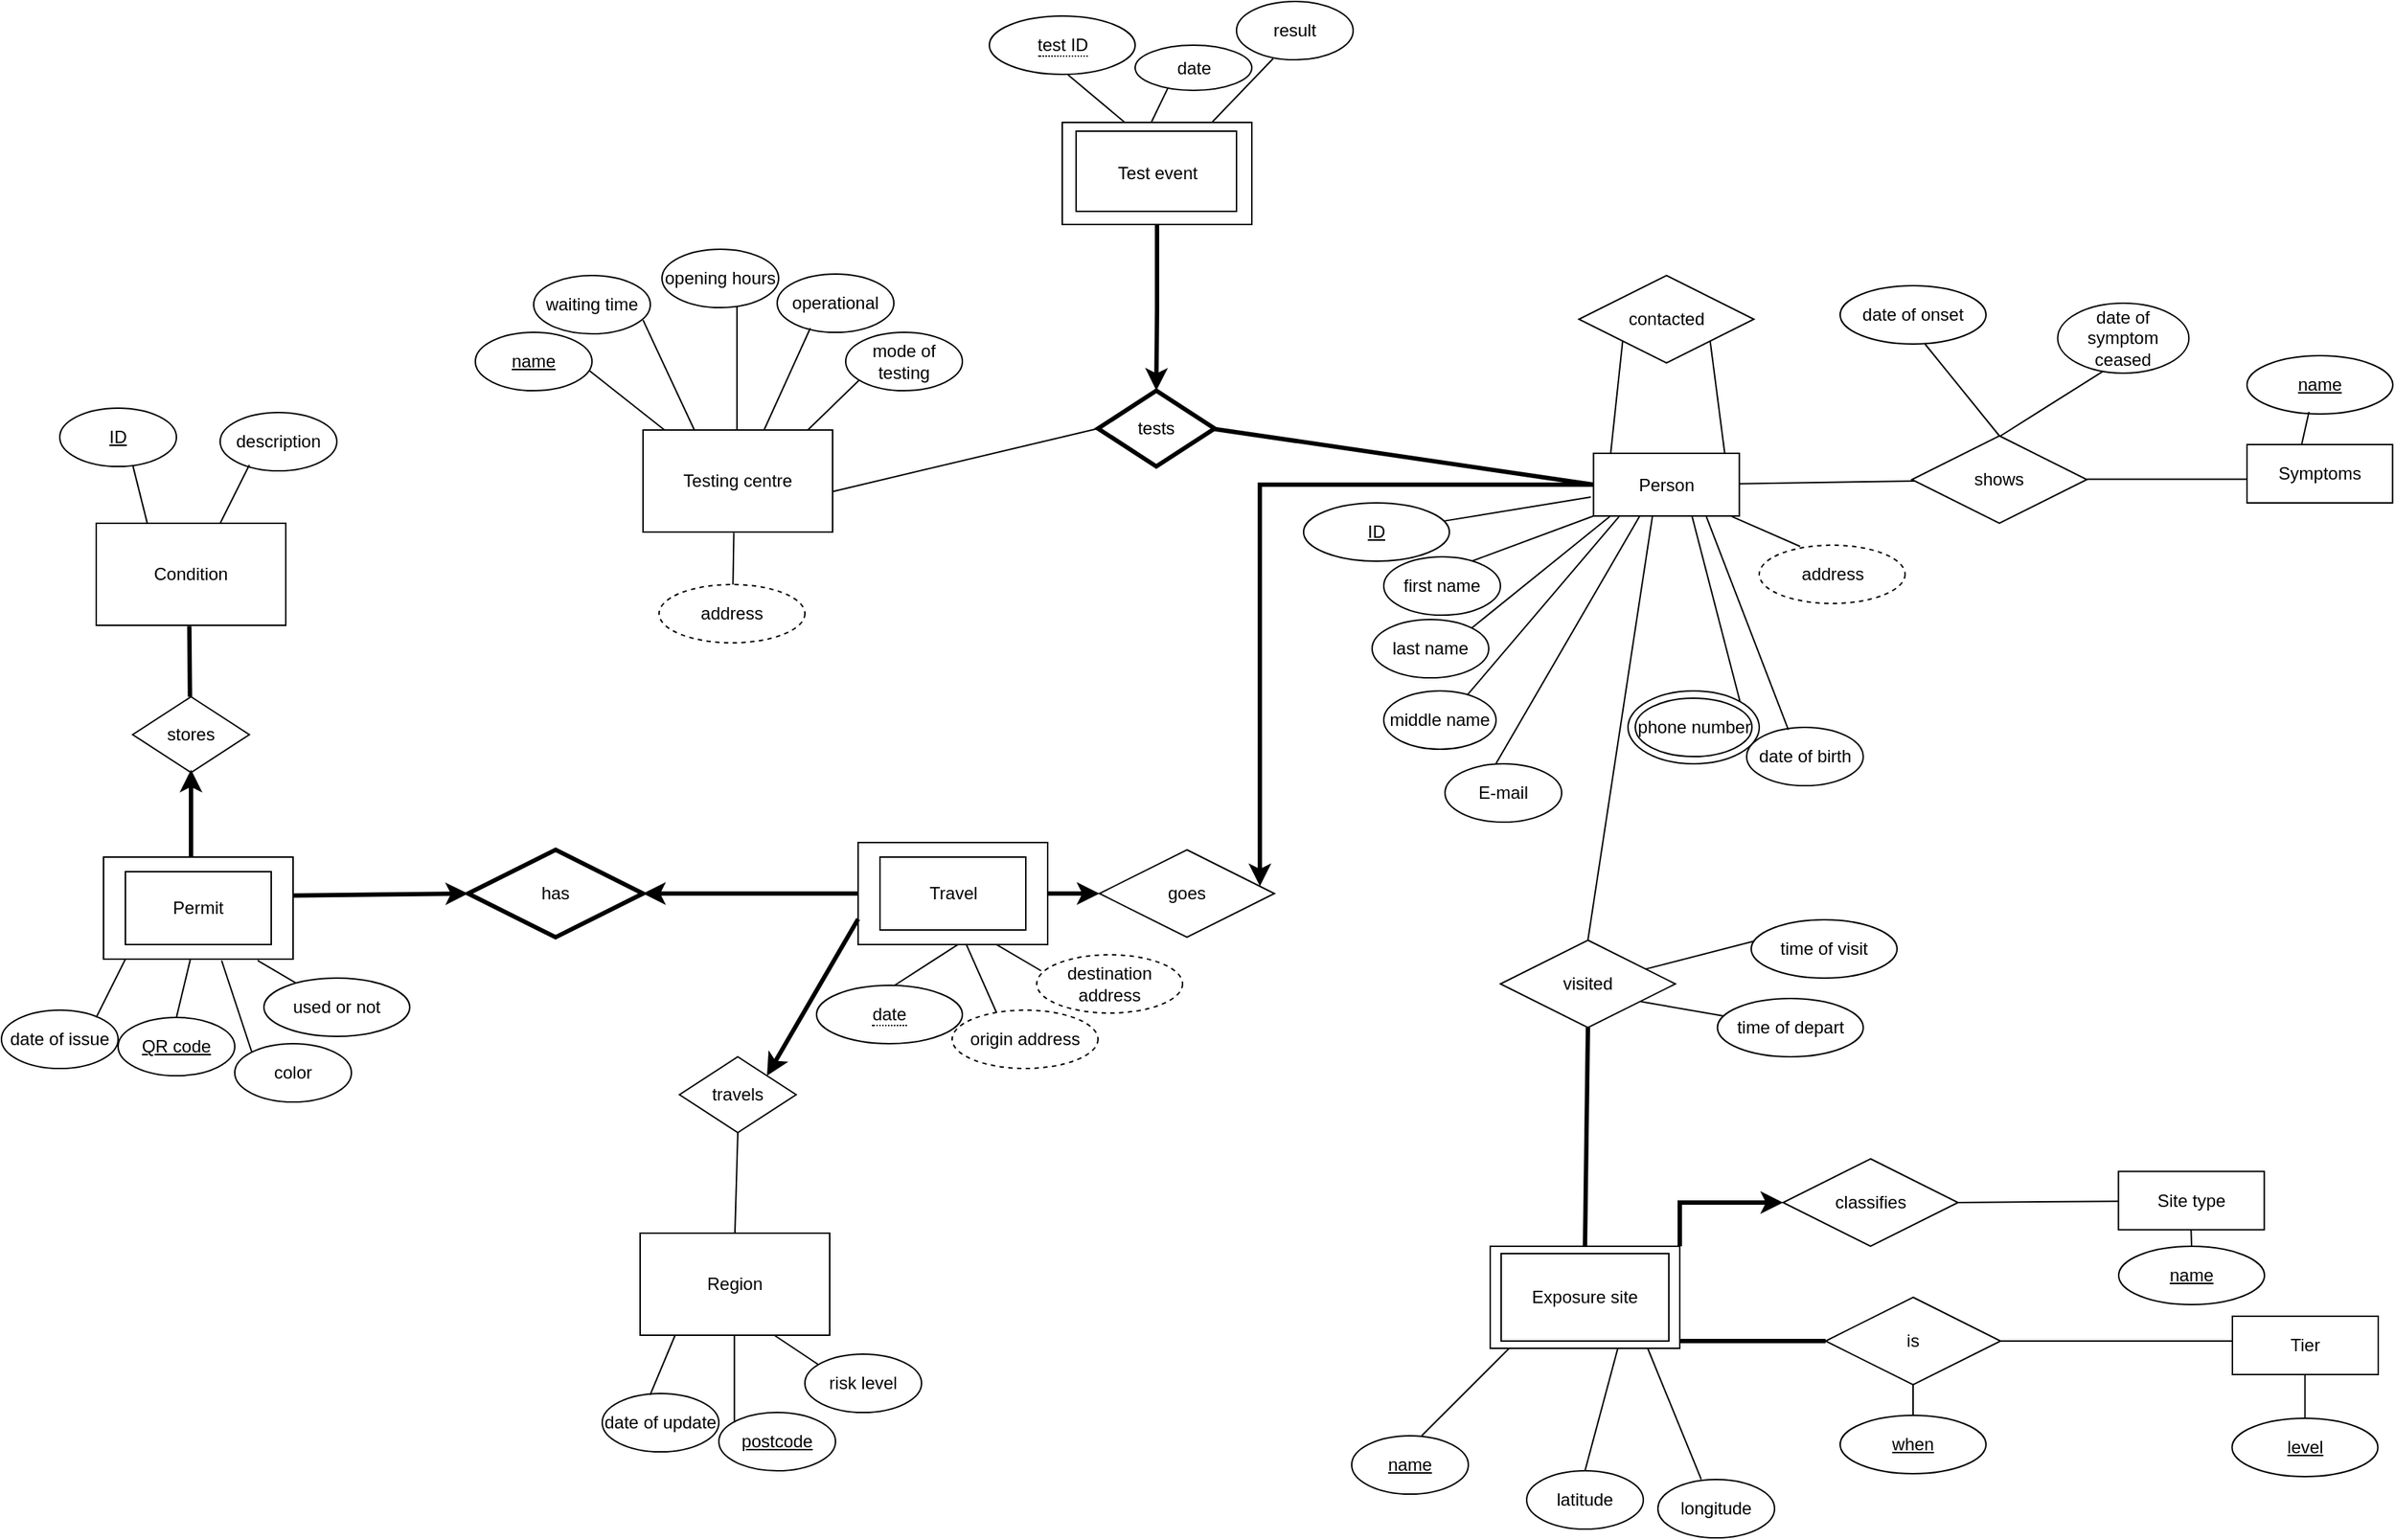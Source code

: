 <mxfile version="14.9.9" type="github">
  <diagram id="R2lEEEUBdFMjLlhIrx00" name="Page-1">
    <mxGraphModel dx="2140" dy="1512" grid="1" gridSize="10" guides="1" tooltips="1" connect="1" arrows="1" fold="1" page="1" pageScale="1" pageWidth="1100" pageHeight="850" math="0" shadow="0" extFonts="Permanent Marker^https://fonts.googleapis.com/css?family=Permanent+Marker">
      <root>
        <mxCell id="0" />
        <mxCell id="1" parent="0" />
        <mxCell id="cCSkUBELmc3sfJRsUj0J-64" style="edgeStyle=orthogonalEdgeStyle;rounded=0;orthogonalLoop=1;jettySize=auto;html=1;strokeWidth=3;exitX=1;exitY=0;exitDx=0;exitDy=0;" parent="1" source="YlgnMmfE0ZR5ilOv5xmK-91" target="cCSkUBELmc3sfJRsUj0J-65" edge="1">
          <mxGeometry relative="1" as="geometry">
            <mxPoint x="350" y="319" as="targetPoint" />
          </mxGeometry>
        </mxCell>
        <mxCell id="YlgnMmfE0ZR5ilOv5xmK-91" value="Exposure site" style="rounded=0;whiteSpace=wrap;html=1;fillColor=none;" parent="1" vertex="1">
          <mxGeometry x="131" y="284" width="130" height="70" as="geometry" />
        </mxCell>
        <mxCell id="YlgnMmfE0ZR5ilOv5xmK-94" value="" style="rounded=0;whiteSpace=wrap;html=1;fillColor=none;" parent="1" vertex="1">
          <mxGeometry x="138.5" y="289" width="115" height="60" as="geometry" />
        </mxCell>
        <mxCell id="YlgnMmfE0ZR5ilOv5xmK-95" value="" style="endArrow=none;html=1;" parent="1" edge="1">
          <mxGeometry width="50" height="50" relative="1" as="geometry">
            <mxPoint x="84" y="414" as="sourcePoint" />
            <mxPoint x="144" y="354" as="targetPoint" />
          </mxGeometry>
        </mxCell>
        <mxCell id="YlgnMmfE0ZR5ilOv5xmK-99" value="&lt;u&gt;name&lt;/u&gt;" style="ellipse;whiteSpace=wrap;html=1;fillColor=none;gradientColor=none;" parent="1" vertex="1">
          <mxGeometry x="36" y="414" width="80" height="40" as="geometry" />
        </mxCell>
        <mxCell id="YlgnMmfE0ZR5ilOv5xmK-104" value="" style="endArrow=none;html=1;exitX=0.371;exitY=-0.004;exitDx=0;exitDy=0;exitPerimeter=0;" parent="1" source="YlgnMmfE0ZR5ilOv5xmK-107" edge="1">
          <mxGeometry width="50" height="50" relative="1" as="geometry">
            <mxPoint x="261" y="404" as="sourcePoint" />
            <mxPoint x="239.0" y="354" as="targetPoint" />
          </mxGeometry>
        </mxCell>
        <mxCell id="YlgnMmfE0ZR5ilOv5xmK-105" value="" style="endArrow=none;html=1;startArrow=none;exitX=0.5;exitY=0;exitDx=0;exitDy=0;" parent="1" source="YlgnMmfE0ZR5ilOv5xmK-106" edge="1">
          <mxGeometry width="50" height="50" relative="1" as="geometry">
            <mxPoint x="214.5" y="387.41" as="sourcePoint" />
            <mxPoint x="218.5" y="354" as="targetPoint" />
          </mxGeometry>
        </mxCell>
        <mxCell id="YlgnMmfE0ZR5ilOv5xmK-106" value="latitude" style="ellipse;whiteSpace=wrap;html=1;fillColor=none;gradientColor=none;" parent="1" vertex="1">
          <mxGeometry x="156" y="438" width="80" height="40" as="geometry" />
        </mxCell>
        <mxCell id="YlgnMmfE0ZR5ilOv5xmK-107" value="longitude" style="ellipse;whiteSpace=wrap;html=1;fillColor=none;gradientColor=none;" parent="1" vertex="1">
          <mxGeometry x="246" y="444" width="80" height="40" as="geometry" />
        </mxCell>
        <mxCell id="YlgnMmfE0ZR5ilOv5xmK-108" value="tests" style="rhombus;whiteSpace=wrap;html=1;fillColor=none;gradientColor=none;strokeWidth=3;" parent="1" vertex="1">
          <mxGeometry x="-138" y="-303" width="80" height="52" as="geometry" />
        </mxCell>
        <mxCell id="YlgnMmfE0ZR5ilOv5xmK-109" value="" style="endArrow=none;html=1;strokeWidth=3;entryX=0;entryY=0.5;entryDx=0;entryDy=0;exitX=0.991;exitY=0.504;exitDx=0;exitDy=0;exitPerimeter=0;" parent="1" source="YlgnMmfE0ZR5ilOv5xmK-108" target="cCSkUBELmc3sfJRsUj0J-3" edge="1">
          <mxGeometry width="50" height="50" relative="1" as="geometry">
            <mxPoint x="-77" y="-233.76" as="sourcePoint" />
            <mxPoint x="88" y="-233.84" as="targetPoint" />
          </mxGeometry>
        </mxCell>
        <mxCell id="YlgnMmfE0ZR5ilOv5xmK-110" value="" style="endArrow=none;html=1;strokeWidth=1;entryX=0;entryY=0.5;entryDx=0;entryDy=0;" parent="1" target="YlgnMmfE0ZR5ilOv5xmK-108" edge="1">
          <mxGeometry width="50" height="50" relative="1" as="geometry">
            <mxPoint x="-320.0" y="-233.76" as="sourcePoint" />
            <mxPoint x="-155" y="-233.84" as="targetPoint" />
          </mxGeometry>
        </mxCell>
        <mxCell id="YlgnMmfE0ZR5ilOv5xmK-111" value="Testing centre" style="rounded=0;whiteSpace=wrap;html=1;fillColor=none;" parent="1" vertex="1">
          <mxGeometry x="-450" y="-276" width="130" height="70" as="geometry" />
        </mxCell>
        <mxCell id="YlgnMmfE0ZR5ilOv5xmK-112" value="" style="endArrow=none;html=1;entryX=1;entryY=1;entryDx=0;entryDy=0;" parent="1" edge="1">
          <mxGeometry width="50" height="50" relative="1" as="geometry">
            <mxPoint x="-435.28" y="-276" as="sourcePoint" />
            <mxPoint x="-486.996" y="-316.858" as="targetPoint" />
          </mxGeometry>
        </mxCell>
        <mxCell id="YlgnMmfE0ZR5ilOv5xmK-113" value="" style="endArrow=none;html=1;entryX=0.685;entryY=0.99;entryDx=0;entryDy=0;entryPerimeter=0;" parent="1" edge="1">
          <mxGeometry width="50" height="50" relative="1" as="geometry">
            <mxPoint x="-414.8" y="-276" as="sourcePoint" />
            <mxPoint x="-450.0" y="-351.4" as="targetPoint" />
          </mxGeometry>
        </mxCell>
        <mxCell id="YlgnMmfE0ZR5ilOv5xmK-114" value="" style="endArrow=none;html=1;entryX=0.5;entryY=1;entryDx=0;entryDy=0;" parent="1" edge="1">
          <mxGeometry width="50" height="50" relative="1" as="geometry">
            <mxPoint x="-385.59" y="-276" as="sourcePoint" />
            <mxPoint x="-385.59" y="-361" as="targetPoint" />
          </mxGeometry>
        </mxCell>
        <mxCell id="YlgnMmfE0ZR5ilOv5xmK-115" value="" style="endArrow=none;html=1;entryX=0;entryY=1;entryDx=0;entryDy=0;" parent="1" edge="1">
          <mxGeometry width="50" height="50" relative="1" as="geometry">
            <mxPoint x="-367" y="-276" as="sourcePoint" />
            <mxPoint x="-335.284" y="-345.858" as="targetPoint" />
          </mxGeometry>
        </mxCell>
        <mxCell id="YlgnMmfE0ZR5ilOv5xmK-116" value="" style="endArrow=none;html=1;entryX=0;entryY=0.5;entryDx=0;entryDy=0;" parent="1" edge="1">
          <mxGeometry width="50" height="50" relative="1" as="geometry">
            <mxPoint x="-337" y="-276" as="sourcePoint" />
            <mxPoint x="-302" y="-310" as="targetPoint" />
          </mxGeometry>
        </mxCell>
        <mxCell id="YlgnMmfE0ZR5ilOv5xmK-117" value="&lt;u&gt;name&lt;/u&gt;" style="ellipse;whiteSpace=wrap;html=1;fillColor=none;gradientColor=none;" parent="1" vertex="1">
          <mxGeometry x="-565" y="-343" width="80" height="40" as="geometry" />
        </mxCell>
        <mxCell id="YlgnMmfE0ZR5ilOv5xmK-118" value="&lt;span&gt;waiting time&lt;/span&gt;" style="ellipse;whiteSpace=wrap;html=1;fillColor=none;gradientColor=none;" parent="1" vertex="1">
          <mxGeometry x="-525" y="-382" width="80" height="40" as="geometry" />
        </mxCell>
        <mxCell id="YlgnMmfE0ZR5ilOv5xmK-119" value="opening hours" style="ellipse;whiteSpace=wrap;html=1;fillColor=none;gradientColor=none;" parent="1" vertex="1">
          <mxGeometry x="-437" y="-400" width="80" height="40" as="geometry" />
        </mxCell>
        <mxCell id="YlgnMmfE0ZR5ilOv5xmK-120" value="mode of testing" style="ellipse;whiteSpace=wrap;html=1;fillColor=none;gradientColor=none;" parent="1" vertex="1">
          <mxGeometry x="-311" y="-343" width="80" height="40" as="geometry" />
        </mxCell>
        <mxCell id="YlgnMmfE0ZR5ilOv5xmK-121" value="operational" style="ellipse;whiteSpace=wrap;html=1;fillColor=none;gradientColor=none;" parent="1" vertex="1">
          <mxGeometry x="-358" y="-383" width="80" height="40" as="geometry" />
        </mxCell>
        <mxCell id="YlgnMmfE0ZR5ilOv5xmK-122" value="" style="endArrow=none;html=1;entryX=0.5;entryY=1;entryDx=0;entryDy=0;exitX=0.479;exitY=1.009;exitDx=0;exitDy=0;exitPerimeter=0;" parent="1" source="YlgnMmfE0ZR5ilOv5xmK-111" target="cCSkUBELmc3sfJRsUj0J-99" edge="1">
          <mxGeometry width="50" height="50" relative="1" as="geometry">
            <mxPoint x="-397" y="-186" as="sourcePoint" />
            <mxPoint x="-397.5" y="-206" as="targetPoint" />
          </mxGeometry>
        </mxCell>
        <mxCell id="cCSkUBELmc3sfJRsUj0J-100" value="Text" style="edgeLabel;html=1;align=center;verticalAlign=middle;resizable=0;points=[];" parent="YlgnMmfE0ZR5ilOv5xmK-122" vertex="1" connectable="0">
          <mxGeometry x="0.416" relative="1" as="geometry">
            <mxPoint as="offset" />
          </mxGeometry>
        </mxCell>
        <mxCell id="cCSkUBELmc3sfJRsUj0J-86" style="edgeStyle=orthogonalEdgeStyle;rounded=0;orthogonalLoop=1;jettySize=auto;html=1;strokeWidth=3;" parent="1" source="YlgnMmfE0ZR5ilOv5xmK-130" target="YlgnMmfE0ZR5ilOv5xmK-108" edge="1">
          <mxGeometry relative="1" as="geometry" />
        </mxCell>
        <mxCell id="YlgnMmfE0ZR5ilOv5xmK-130" value="Test event" style="rounded=0;whiteSpace=wrap;html=1;fillColor=none;" parent="1" vertex="1">
          <mxGeometry x="-162.5" y="-487" width="130" height="70" as="geometry" />
        </mxCell>
        <mxCell id="YlgnMmfE0ZR5ilOv5xmK-131" value="" style="endArrow=none;html=1;entryX=0.471;entryY=-0.005;entryDx=0;entryDy=0;exitX=0.281;exitY=0.946;exitDx=0;exitDy=0;exitPerimeter=0;entryPerimeter=0;" parent="1" source="YlgnMmfE0ZR5ilOv5xmK-133" target="YlgnMmfE0ZR5ilOv5xmK-130" edge="1">
          <mxGeometry width="50" height="50" relative="1" as="geometry">
            <mxPoint x="-136.5" y="-373" as="sourcePoint" />
            <mxPoint x="-101.5" y="-417" as="targetPoint" />
          </mxGeometry>
        </mxCell>
        <mxCell id="YlgnMmfE0ZR5ilOv5xmK-132" value="" style="endArrow=none;html=1;entryX=0.792;entryY=-0.005;entryDx=0;entryDy=0;entryPerimeter=0;exitX=0.315;exitY=0.978;exitDx=0;exitDy=0;exitPerimeter=0;" parent="1" source="YlgnMmfE0ZR5ilOv5xmK-134" target="YlgnMmfE0ZR5ilOv5xmK-130" edge="1">
          <mxGeometry width="50" height="50" relative="1" as="geometry">
            <mxPoint x="-32.5" y="-374" as="sourcePoint" />
            <mxPoint x="-67.5" y="-417" as="targetPoint" />
          </mxGeometry>
        </mxCell>
        <mxCell id="YlgnMmfE0ZR5ilOv5xmK-133" value="date" style="ellipse;whiteSpace=wrap;html=1;fillColor=none;gradientColor=none;" parent="1" vertex="1">
          <mxGeometry x="-112.5" y="-540" width="80" height="31" as="geometry" />
        </mxCell>
        <mxCell id="YlgnMmfE0ZR5ilOv5xmK-134" value="result" style="ellipse;whiteSpace=wrap;html=1;fillColor=none;gradientColor=none;" parent="1" vertex="1">
          <mxGeometry x="-43" y="-570" width="80" height="40" as="geometry" />
        </mxCell>
        <mxCell id="cCSkUBELmc3sfJRsUj0J-88" style="edgeStyle=orthogonalEdgeStyle;rounded=0;orthogonalLoop=1;jettySize=auto;html=1;strokeWidth=3;" parent="1" source="YlgnMmfE0ZR5ilOv5xmK-138" target="cCSkUBELmc3sfJRsUj0J-89" edge="1">
          <mxGeometry relative="1" as="geometry">
            <mxPoint x="-50" y="42" as="targetPoint" />
          </mxGeometry>
        </mxCell>
        <mxCell id="pmJfNrGiu5hza0LGlMJ2-2" style="edgeStyle=orthogonalEdgeStyle;rounded=0;orthogonalLoop=1;jettySize=auto;html=1;strokeWidth=3;" edge="1" parent="1" source="YlgnMmfE0ZR5ilOv5xmK-138">
          <mxGeometry relative="1" as="geometry">
            <mxPoint x="-450" y="42" as="targetPoint" />
          </mxGeometry>
        </mxCell>
        <mxCell id="YlgnMmfE0ZR5ilOv5xmK-138" value="Travel" style="rounded=0;whiteSpace=wrap;html=1;fillColor=none;" parent="1" vertex="1">
          <mxGeometry x="-302.5" y="7" width="130" height="70" as="geometry" />
        </mxCell>
        <mxCell id="YlgnMmfE0ZR5ilOv5xmK-141" value="" style="endArrow=none;html=1;entryX=0.529;entryY=0.997;entryDx=0;entryDy=0;exitX=0.5;exitY=0;exitDx=0;exitDy=0;entryPerimeter=0;" parent="1" target="YlgnMmfE0ZR5ilOv5xmK-138" edge="1">
          <mxGeometry width="50" height="50" relative="1" as="geometry">
            <mxPoint x="-277.5" y="105" as="sourcePoint" />
            <mxPoint x="-234.5" y="75" as="targetPoint" />
          </mxGeometry>
        </mxCell>
        <mxCell id="YlgnMmfE0ZR5ilOv5xmK-143" value="" style="endArrow=none;html=1;entryX=0.569;entryY=0.992;entryDx=0;entryDy=0;entryPerimeter=0;" parent="1" target="YlgnMmfE0ZR5ilOv5xmK-138" edge="1">
          <mxGeometry width="50" height="50" relative="1" as="geometry">
            <mxPoint x="-207" y="125" as="sourcePoint" />
            <mxPoint x="-227.5" y="75" as="targetPoint" />
          </mxGeometry>
        </mxCell>
        <mxCell id="YlgnMmfE0ZR5ilOv5xmK-145" value="" style="endArrow=none;html=1;entryX=0.729;entryY=0.999;entryDx=0;entryDy=0;entryPerimeter=0;" parent="1" target="YlgnMmfE0ZR5ilOv5xmK-138" edge="1">
          <mxGeometry width="50" height="50" relative="1" as="geometry">
            <mxPoint x="-177" y="95" as="sourcePoint" />
            <mxPoint x="-207" y="75" as="targetPoint" />
          </mxGeometry>
        </mxCell>
        <mxCell id="YlgnMmfE0ZR5ilOv5xmK-151" value="travels" style="rhombus;whiteSpace=wrap;html=1;fillColor=none;gradientColor=none;" parent="1" vertex="1">
          <mxGeometry x="-425" y="154" width="80" height="52" as="geometry" />
        </mxCell>
        <mxCell id="YlgnMmfE0ZR5ilOv5xmK-152" value="Region" style="rounded=0;whiteSpace=wrap;html=1;fillColor=none;" parent="1" vertex="1">
          <mxGeometry x="-452" y="275" width="130" height="70" as="geometry" />
        </mxCell>
        <mxCell id="YlgnMmfE0ZR5ilOv5xmK-154" value="Permit" style="rounded=0;whiteSpace=wrap;html=1;fillColor=none;" parent="1" vertex="1">
          <mxGeometry x="-820" y="17" width="130" height="70" as="geometry" />
        </mxCell>
        <mxCell id="YlgnMmfE0ZR5ilOv5xmK-155" value="" style="endArrow=classic;html=1;strokeWidth=3;exitX=0;exitY=0.75;exitDx=0;exitDy=0;entryX=1;entryY=0;entryDx=0;entryDy=0;" parent="1" source="YlgnMmfE0ZR5ilOv5xmK-138" target="YlgnMmfE0ZR5ilOv5xmK-151" edge="1">
          <mxGeometry width="50" height="50" relative="1" as="geometry">
            <mxPoint x="-302.5" y="39.29" as="sourcePoint" />
            <mxPoint x="-470" y="40.29" as="targetPoint" />
            <Array as="points" />
          </mxGeometry>
        </mxCell>
        <mxCell id="YlgnMmfE0ZR5ilOv5xmK-156" value="" style="endArrow=none;html=1;entryX=0.5;entryY=0;entryDx=0;entryDy=0;exitX=0.5;exitY=1;exitDx=0;exitDy=0;" parent="1" source="YlgnMmfE0ZR5ilOv5xmK-151" target="YlgnMmfE0ZR5ilOv5xmK-152" edge="1">
          <mxGeometry width="50" height="50" relative="1" as="geometry">
            <mxPoint x="-464.5" y="245" as="sourcePoint" />
            <mxPoint x="-302.5" y="244.76" as="targetPoint" />
          </mxGeometry>
        </mxCell>
        <mxCell id="YlgnMmfE0ZR5ilOv5xmK-160" value="" style="endArrow=classic;html=1;strokeWidth=3;entryX=0;entryY=0.5;entryDx=0;entryDy=0;exitX=0.999;exitY=0.376;exitDx=0;exitDy=0;exitPerimeter=0;" parent="1" source="YlgnMmfE0ZR5ilOv5xmK-154" target="cCSkUBELmc3sfJRsUj0J-91" edge="1">
          <mxGeometry width="50" height="50" relative="1" as="geometry">
            <mxPoint x="-689" y="43" as="sourcePoint" />
            <mxPoint x="-556" y="43" as="targetPoint" />
          </mxGeometry>
        </mxCell>
        <mxCell id="YlgnMmfE0ZR5ilOv5xmK-161" value="" style="endArrow=none;html=1;entryX=0.5;entryY=1;entryDx=0;entryDy=0;exitX=0.411;exitY=0.023;exitDx=0;exitDy=0;exitPerimeter=0;" parent="1" source="YlgnMmfE0ZR5ilOv5xmK-164" edge="1">
          <mxGeometry width="50" height="50" relative="1" as="geometry">
            <mxPoint x="-448" y="385" as="sourcePoint" />
            <mxPoint x="-428" y="345" as="targetPoint" />
            <Array as="points">
              <mxPoint x="-428" y="345" />
            </Array>
          </mxGeometry>
        </mxCell>
        <mxCell id="YlgnMmfE0ZR5ilOv5xmK-162" value="" style="endArrow=none;html=1;entryX=0.5;entryY=1;entryDx=0;entryDy=0;" parent="1" edge="1">
          <mxGeometry width="50" height="50" relative="1" as="geometry">
            <mxPoint x="-387.34" y="405" as="sourcePoint" />
            <mxPoint x="-387.34" y="345" as="targetPoint" />
            <Array as="points">
              <mxPoint x="-387.34" y="405" />
              <mxPoint x="-387.34" y="395" />
            </Array>
          </mxGeometry>
        </mxCell>
        <mxCell id="YlgnMmfE0ZR5ilOv5xmK-163" value="" style="endArrow=none;html=1;entryX=0.5;entryY=1;entryDx=0;entryDy=0;" parent="1" edge="1">
          <mxGeometry width="50" height="50" relative="1" as="geometry">
            <mxPoint x="-330" y="365" as="sourcePoint" />
            <mxPoint x="-360" y="345" as="targetPoint" />
          </mxGeometry>
        </mxCell>
        <mxCell id="YlgnMmfE0ZR5ilOv5xmK-164" value="date of update" style="ellipse;whiteSpace=wrap;html=1;fillColor=none;gradientColor=none;" parent="1" vertex="1">
          <mxGeometry x="-478" y="385" width="80" height="40" as="geometry" />
        </mxCell>
        <mxCell id="YlgnMmfE0ZR5ilOv5xmK-165" value="&lt;u&gt;postcode&lt;/u&gt;" style="ellipse;whiteSpace=wrap;html=1;fillColor=none;gradientColor=none;" parent="1" vertex="1">
          <mxGeometry x="-398" y="398" width="80" height="40" as="geometry" />
        </mxCell>
        <mxCell id="YlgnMmfE0ZR5ilOv5xmK-166" value="risk level" style="ellipse;whiteSpace=wrap;html=1;fillColor=none;gradientColor=none;" parent="1" vertex="1">
          <mxGeometry x="-339" y="358" width="80" height="40" as="geometry" />
        </mxCell>
        <mxCell id="YlgnMmfE0ZR5ilOv5xmK-167" value="" style="endArrow=classic;html=1;strokeWidth=3;" parent="1" edge="1">
          <mxGeometry width="50" height="50" relative="1" as="geometry">
            <mxPoint x="-760" y="17" as="sourcePoint" />
            <mxPoint x="-760" y="-43" as="targetPoint" />
          </mxGeometry>
        </mxCell>
        <mxCell id="YlgnMmfE0ZR5ilOv5xmK-168" value="stores" style="rhombus;whiteSpace=wrap;html=1;fillColor=none;gradientColor=none;" parent="1" vertex="1">
          <mxGeometry x="-800" y="-93" width="80" height="52" as="geometry" />
        </mxCell>
        <mxCell id="YlgnMmfE0ZR5ilOv5xmK-171" value="Condition" style="rounded=0;whiteSpace=wrap;html=1;fillColor=none;" parent="1" vertex="1">
          <mxGeometry x="-825" y="-212" width="130" height="70" as="geometry" />
        </mxCell>
        <mxCell id="YlgnMmfE0ZR5ilOv5xmK-172" value="" style="endArrow=none;html=1;strokeWidth=1;" parent="1" edge="1">
          <mxGeometry width="50" height="50" relative="1" as="geometry">
            <mxPoint x="-740" y="-212" as="sourcePoint" />
            <mxPoint x="-720" y="-252" as="targetPoint" />
          </mxGeometry>
        </mxCell>
        <mxCell id="YlgnMmfE0ZR5ilOv5xmK-173" value="" style="endArrow=none;html=1;strokeWidth=1;" parent="1" edge="1">
          <mxGeometry width="50" height="50" relative="1" as="geometry">
            <mxPoint x="-790" y="-212" as="sourcePoint" />
            <mxPoint x="-800" y="-252" as="targetPoint" />
          </mxGeometry>
        </mxCell>
        <mxCell id="YlgnMmfE0ZR5ilOv5xmK-174" value="&lt;u&gt;ID&lt;/u&gt;" style="ellipse;whiteSpace=wrap;html=1;fillColor=none;gradientColor=none;" parent="1" vertex="1">
          <mxGeometry x="-850" y="-291" width="80" height="40" as="geometry" />
        </mxCell>
        <mxCell id="YlgnMmfE0ZR5ilOv5xmK-175" value="description" style="ellipse;whiteSpace=wrap;html=1;fillColor=none;gradientColor=none;" parent="1" vertex="1">
          <mxGeometry x="-740" y="-288" width="80" height="40" as="geometry" />
        </mxCell>
        <mxCell id="YlgnMmfE0ZR5ilOv5xmK-176" value="" style="endArrow=none;html=1;strokeWidth=3;entryX=0.491;entryY=1.009;entryDx=0;entryDy=0;entryPerimeter=0;" parent="1" target="YlgnMmfE0ZR5ilOv5xmK-171" edge="1">
          <mxGeometry width="50" height="50" relative="1" as="geometry">
            <mxPoint x="-760.71" y="-93" as="sourcePoint" />
            <mxPoint x="-761" y="-140" as="targetPoint" />
          </mxGeometry>
        </mxCell>
        <mxCell id="YlgnMmfE0ZR5ilOv5xmK-177" value="" style="endArrow=none;html=1;entryX=0.5;entryY=1;entryDx=0;entryDy=0;" parent="1" edge="1">
          <mxGeometry width="50" height="50" relative="1" as="geometry">
            <mxPoint x="-825" y="127" as="sourcePoint" />
            <mxPoint x="-805" y="87" as="targetPoint" />
          </mxGeometry>
        </mxCell>
        <mxCell id="YlgnMmfE0ZR5ilOv5xmK-178" value="" style="endArrow=none;html=1;exitX=0;exitY=0;exitDx=0;exitDy=0;" parent="1" source="YlgnMmfE0ZR5ilOv5xmK-182" edge="1">
          <mxGeometry width="50" height="50" relative="1" as="geometry">
            <mxPoint x="-690" y="127" as="sourcePoint" />
            <mxPoint x="-739" y="88" as="targetPoint" />
          </mxGeometry>
        </mxCell>
        <mxCell id="YlgnMmfE0ZR5ilOv5xmK-179" value="" style="endArrow=none;html=1;entryX=0.5;entryY=1;entryDx=0;entryDy=0;exitX=0.5;exitY=0;exitDx=0;exitDy=0;" parent="1" source="YlgnMmfE0ZR5ilOv5xmK-181" edge="1">
          <mxGeometry width="50" height="50" relative="1" as="geometry">
            <mxPoint x="-760.42" y="127" as="sourcePoint" />
            <mxPoint x="-760.42" y="87" as="targetPoint" />
          </mxGeometry>
        </mxCell>
        <mxCell id="YlgnMmfE0ZR5ilOv5xmK-180" value="date of issue" style="ellipse;whiteSpace=wrap;html=1;fillColor=none;gradientColor=none;" parent="1" vertex="1">
          <mxGeometry x="-890" y="122" width="80" height="40" as="geometry" />
        </mxCell>
        <mxCell id="YlgnMmfE0ZR5ilOv5xmK-181" value="&lt;u&gt;QR code&lt;/u&gt;" style="ellipse;whiteSpace=wrap;html=1;fillColor=none;gradientColor=none;" parent="1" vertex="1">
          <mxGeometry x="-810" y="127" width="80" height="40" as="geometry" />
        </mxCell>
        <mxCell id="YlgnMmfE0ZR5ilOv5xmK-182" value="color" style="ellipse;whiteSpace=wrap;html=1;fillColor=none;gradientColor=none;" parent="1" vertex="1">
          <mxGeometry x="-730" y="145" width="80" height="40" as="geometry" />
        </mxCell>
        <mxCell id="cCSkUBELmc3sfJRsUj0J-90" style="edgeStyle=orthogonalEdgeStyle;rounded=0;orthogonalLoop=1;jettySize=auto;html=1;entryX=0.917;entryY=0.416;entryDx=0;entryDy=0;entryPerimeter=0;strokeWidth=3;" parent="1" source="cCSkUBELmc3sfJRsUj0J-3" target="cCSkUBELmc3sfJRsUj0J-89" edge="1">
          <mxGeometry relative="1" as="geometry" />
        </mxCell>
        <mxCell id="cCSkUBELmc3sfJRsUj0J-3" value="Person" style="whiteSpace=wrap;html=1;align=center;strokeWidth=1;" parent="1" vertex="1">
          <mxGeometry x="201.83" y="-260" width="100" height="43" as="geometry" />
        </mxCell>
        <mxCell id="cCSkUBELmc3sfJRsUj0J-4" value="contacted" style="shape=rhombus;perimeter=rhombusPerimeter;whiteSpace=wrap;html=1;align=center;strokeWidth=1;" parent="1" vertex="1">
          <mxGeometry x="191.83" y="-382" width="120" height="60" as="geometry" />
        </mxCell>
        <mxCell id="cCSkUBELmc3sfJRsUj0J-5" value="" style="endArrow=none;html=1;rounded=0;entryX=0;entryY=1;entryDx=0;entryDy=0;exitX=0.118;exitY=-0.005;exitDx=0;exitDy=0;exitPerimeter=0;" parent="1" source="cCSkUBELmc3sfJRsUj0J-3" target="cCSkUBELmc3sfJRsUj0J-4" edge="1">
          <mxGeometry relative="1" as="geometry">
            <mxPoint x="28.83" y="-317.5" as="sourcePoint" />
            <mxPoint x="188.83" y="-317.5" as="targetPoint" />
          </mxGeometry>
        </mxCell>
        <mxCell id="cCSkUBELmc3sfJRsUj0J-7" value="" style="endArrow=none;html=1;rounded=0;exitX=1;exitY=1;exitDx=0;exitDy=0;entryX=0.9;entryY=0;entryDx=0;entryDy=0;entryPerimeter=0;" parent="1" source="cCSkUBELmc3sfJRsUj0J-4" target="cCSkUBELmc3sfJRsUj0J-3" edge="1">
          <mxGeometry relative="1" as="geometry">
            <mxPoint x="171.83" y="-247" as="sourcePoint" />
            <mxPoint x="331.83" y="-247" as="targetPoint" />
          </mxGeometry>
        </mxCell>
        <mxCell id="cCSkUBELmc3sfJRsUj0J-12" value="first name" style="ellipse;whiteSpace=wrap;html=1;fillColor=none;gradientColor=none;" parent="1" vertex="1">
          <mxGeometry x="58" y="-189" width="80" height="40" as="geometry" />
        </mxCell>
        <mxCell id="cCSkUBELmc3sfJRsUj0J-14" value="phone number" style="ellipse;whiteSpace=wrap;html=1;fillColor=none;gradientColor=none;" parent="1" vertex="1">
          <mxGeometry x="230.5" y="-92" width="80" height="40" as="geometry" />
        </mxCell>
        <mxCell id="cCSkUBELmc3sfJRsUj0J-15" value="last name" style="ellipse;whiteSpace=wrap;html=1;fillColor=none;gradientColor=none;" parent="1" vertex="1">
          <mxGeometry x="50" y="-146" width="80" height="40" as="geometry" />
        </mxCell>
        <mxCell id="cCSkUBELmc3sfJRsUj0J-16" value="middle name" style="ellipse;whiteSpace=wrap;html=1;fillColor=none;gradientColor=none;" parent="1" vertex="1">
          <mxGeometry x="58" y="-97" width="77" height="40" as="geometry" />
        </mxCell>
        <mxCell id="cCSkUBELmc3sfJRsUj0J-17" value="E-mail" style="ellipse;whiteSpace=wrap;html=1;fillColor=none;gradientColor=none;" parent="1" vertex="1">
          <mxGeometry x="100" y="-47" width="80" height="40" as="geometry" />
        </mxCell>
        <mxCell id="cCSkUBELmc3sfJRsUj0J-18" value="" style="ellipse;whiteSpace=wrap;html=1;fillColor=none;gradientColor=none;" parent="1" vertex="1">
          <mxGeometry x="225.5" y="-97" width="90" height="50" as="geometry" />
        </mxCell>
        <mxCell id="cCSkUBELmc3sfJRsUj0J-29" value="date of birth" style="ellipse;whiteSpace=wrap;html=1;fillColor=none;gradientColor=none;" parent="1" vertex="1">
          <mxGeometry x="306.83" y="-72" width="80" height="40" as="geometry" />
        </mxCell>
        <mxCell id="cCSkUBELmc3sfJRsUj0J-37" value="" style="endArrow=none;html=1;rounded=0;entryX=0.948;entryY=1.008;entryDx=0;entryDy=0;entryPerimeter=0;exitX=0;exitY=0;exitDx=0;exitDy=0;" parent="1" target="cCSkUBELmc3sfJRsUj0J-3" edge="1">
          <mxGeometry relative="1" as="geometry">
            <mxPoint x="343.546" y="-196.142" as="sourcePoint" />
            <mxPoint x="503.83" y="-132" as="targetPoint" />
          </mxGeometry>
        </mxCell>
        <mxCell id="cCSkUBELmc3sfJRsUj0J-38" value="" style="endArrow=none;html=1;rounded=0;exitX=0.676;exitY=1.006;exitDx=0;exitDy=0;exitPerimeter=0;entryX=1;entryY=0;entryDx=0;entryDy=0;" parent="1" source="cCSkUBELmc3sfJRsUj0J-3" target="cCSkUBELmc3sfJRsUj0J-18" edge="1">
          <mxGeometry relative="1" as="geometry">
            <mxPoint x="243.83" y="-192" as="sourcePoint" />
            <mxPoint x="403.83" y="-192" as="targetPoint" />
          </mxGeometry>
        </mxCell>
        <mxCell id="cCSkUBELmc3sfJRsUj0J-39" value="" style="endArrow=none;html=1;rounded=0;entryX=0.358;entryY=0.042;entryDx=0;entryDy=0;entryPerimeter=0;exitX=0.773;exitY=1.005;exitDx=0;exitDy=0;exitPerimeter=0;" parent="1" source="cCSkUBELmc3sfJRsUj0J-3" target="cCSkUBELmc3sfJRsUj0J-29" edge="1">
          <mxGeometry relative="1" as="geometry">
            <mxPoint x="293.83" y="-322" as="sourcePoint" />
            <mxPoint x="453.83" y="-322" as="targetPoint" />
          </mxGeometry>
        </mxCell>
        <mxCell id="cCSkUBELmc3sfJRsUj0J-40" value="" style="endArrow=none;html=1;rounded=0;entryX=0.317;entryY=1.001;entryDx=0;entryDy=0;exitX=0.435;exitY=0.004;exitDx=0;exitDy=0;exitPerimeter=0;entryPerimeter=0;" parent="1" source="cCSkUBELmc3sfJRsUj0J-17" target="cCSkUBELmc3sfJRsUj0J-3" edge="1">
          <mxGeometry relative="1" as="geometry">
            <mxPoint x="186.83" y="-107.83" as="sourcePoint" />
            <mxPoint x="346.83" y="-107.83" as="targetPoint" />
          </mxGeometry>
        </mxCell>
        <mxCell id="cCSkUBELmc3sfJRsUj0J-41" value="" style="endArrow=none;html=1;rounded=0;exitX=0.762;exitY=0.068;exitDx=0;exitDy=0;exitPerimeter=0;entryX=0;entryY=1;entryDx=0;entryDy=0;" parent="1" source="cCSkUBELmc3sfJRsUj0J-12" target="cCSkUBELmc3sfJRsUj0J-3" edge="1">
          <mxGeometry relative="1" as="geometry">
            <mxPoint x="73.83" y="-222" as="sourcePoint" />
            <mxPoint x="233.83" y="-222" as="targetPoint" />
          </mxGeometry>
        </mxCell>
        <mxCell id="cCSkUBELmc3sfJRsUj0J-42" value="" style="endArrow=none;html=1;rounded=0;entryX=0.113;entryY=1.006;entryDx=0;entryDy=0;entryPerimeter=0;exitX=1;exitY=0;exitDx=0;exitDy=0;" parent="1" source="cCSkUBELmc3sfJRsUj0J-15" target="cCSkUBELmc3sfJRsUj0J-3" edge="1">
          <mxGeometry relative="1" as="geometry">
            <mxPoint x="110.83" y="-176" as="sourcePoint" />
            <mxPoint x="213.83" y="-218" as="targetPoint" />
          </mxGeometry>
        </mxCell>
        <mxCell id="cCSkUBELmc3sfJRsUj0J-43" value="" style="endArrow=none;html=1;rounded=0;exitX=0.745;exitY=0.068;exitDx=0;exitDy=0;exitPerimeter=0;entryX=0.176;entryY=1.008;entryDx=0;entryDy=0;entryPerimeter=0;" parent="1" source="cCSkUBELmc3sfJRsUj0J-16" target="cCSkUBELmc3sfJRsUj0J-3" edge="1">
          <mxGeometry relative="1" as="geometry">
            <mxPoint x="73.83" y="-222" as="sourcePoint" />
            <mxPoint x="233.83" y="-222" as="targetPoint" />
          </mxGeometry>
        </mxCell>
        <mxCell id="cCSkUBELmc3sfJRsUj0J-44" value="" style="endArrow=none;html=1;rounded=0;" parent="1" target="cCSkUBELmc3sfJRsUj0J-45" edge="1">
          <mxGeometry relative="1" as="geometry">
            <mxPoint x="301.83" y="-239.09" as="sourcePoint" />
            <mxPoint x="710" y="-239" as="targetPoint" />
          </mxGeometry>
        </mxCell>
        <mxCell id="cCSkUBELmc3sfJRsUj0J-45" value="shows" style="shape=rhombus;perimeter=rhombusPerimeter;whiteSpace=wrap;html=1;align=center;strokeWidth=1;" parent="1" vertex="1">
          <mxGeometry x="420.17" y="-272" width="120" height="60" as="geometry" />
        </mxCell>
        <mxCell id="cCSkUBELmc3sfJRsUj0J-46" value="" style="endArrow=none;html=1;rounded=0;" parent="1" edge="1">
          <mxGeometry relative="1" as="geometry">
            <mxPoint x="540.17" y="-242.24" as="sourcePoint" />
            <mxPoint x="700.17" y="-242.24" as="targetPoint" />
          </mxGeometry>
        </mxCell>
        <mxCell id="cCSkUBELmc3sfJRsUj0J-47" value="Symptoms" style="whiteSpace=wrap;html=1;align=center;strokeWidth=1;" parent="1" vertex="1">
          <mxGeometry x="650" y="-266" width="99.83" height="40" as="geometry" />
        </mxCell>
        <mxCell id="cCSkUBELmc3sfJRsUj0J-48" value="" style="endArrow=none;html=1;rounded=0;exitX=0.5;exitY=0;exitDx=0;exitDy=0;" parent="1" source="cCSkUBELmc3sfJRsUj0J-45" edge="1">
          <mxGeometry relative="1" as="geometry">
            <mxPoint x="490.17" y="-233" as="sourcePoint" />
            <mxPoint x="429.17" y="-335" as="targetPoint" />
          </mxGeometry>
        </mxCell>
        <mxCell id="cCSkUBELmc3sfJRsUj0J-49" value="date of onset" style="ellipse;whiteSpace=wrap;html=1;align=center;strokeWidth=1;" parent="1" vertex="1">
          <mxGeometry x="371" y="-375" width="100" height="40" as="geometry" />
        </mxCell>
        <mxCell id="cCSkUBELmc3sfJRsUj0J-50" value="" style="endArrow=none;html=1;rounded=0;" parent="1" target="cCSkUBELmc3sfJRsUj0J-51" edge="1">
          <mxGeometry relative="1" as="geometry">
            <mxPoint x="200" y="-230" as="sourcePoint" />
            <mxPoint x="200" y="-230" as="targetPoint" />
          </mxGeometry>
        </mxCell>
        <mxCell id="cCSkUBELmc3sfJRsUj0J-51" value="ID" style="ellipse;whiteSpace=wrap;html=1;align=center;fontStyle=4;strokeWidth=1;" parent="1" vertex="1">
          <mxGeometry x="3" y="-226" width="100" height="40" as="geometry" />
        </mxCell>
        <mxCell id="cCSkUBELmc3sfJRsUj0J-52" value="date of symptom ceased" style="ellipse;whiteSpace=wrap;html=1;fillColor=none;gradientColor=none;" parent="1" vertex="1">
          <mxGeometry x="520.17" y="-363" width="90" height="48" as="geometry" />
        </mxCell>
        <mxCell id="cCSkUBELmc3sfJRsUj0J-53" value="" style="endArrow=none;html=1;rounded=0;entryX=0.342;entryY=0.978;entryDx=0;entryDy=0;entryPerimeter=0;exitX=0.504;exitY=0.004;exitDx=0;exitDy=0;exitPerimeter=0;" parent="1" source="cCSkUBELmc3sfJRsUj0J-45" target="cCSkUBELmc3sfJRsUj0J-52" edge="1">
          <mxGeometry relative="1" as="geometry">
            <mxPoint x="480.17" y="-273" as="sourcePoint" />
            <mxPoint x="550.17" y="-313" as="targetPoint" />
          </mxGeometry>
        </mxCell>
        <mxCell id="cCSkUBELmc3sfJRsUj0J-54" value="name" style="ellipse;whiteSpace=wrap;html=1;align=center;fontStyle=4;strokeWidth=1;" parent="1" vertex="1">
          <mxGeometry x="650" y="-327" width="100" height="40" as="geometry" />
        </mxCell>
        <mxCell id="cCSkUBELmc3sfJRsUj0J-55" value="" style="endArrow=none;html=1;rounded=0;exitX=0.425;exitY=0.966;exitDx=0;exitDy=0;exitPerimeter=0;entryX=0.375;entryY=0.006;entryDx=0;entryDy=0;entryPerimeter=0;" parent="1" source="cCSkUBELmc3sfJRsUj0J-54" target="cCSkUBELmc3sfJRsUj0J-47" edge="1">
          <mxGeometry relative="1" as="geometry">
            <mxPoint x="550" y="-205" as="sourcePoint" />
            <mxPoint x="710" y="-205" as="targetPoint" />
          </mxGeometry>
        </mxCell>
        <mxCell id="cCSkUBELmc3sfJRsUj0J-57" value="visited" style="shape=rhombus;perimeter=rhombusPerimeter;whiteSpace=wrap;html=1;align=center;strokeWidth=1;" parent="1" vertex="1">
          <mxGeometry x="138" y="74" width="120" height="60" as="geometry" />
        </mxCell>
        <mxCell id="cCSkUBELmc3sfJRsUj0J-59" value="" style="rounded=0;whiteSpace=wrap;html=1;fillColor=none;" parent="1" vertex="1">
          <mxGeometry x="-153" y="-481" width="110" height="55" as="geometry" />
        </mxCell>
        <mxCell id="cCSkUBELmc3sfJRsUj0J-60" value="&lt;span style=&quot;border-bottom: 1px dotted&quot;&gt;test ID&lt;/span&gt;" style="ellipse;whiteSpace=wrap;html=1;align=center;strokeWidth=1;" parent="1" vertex="1">
          <mxGeometry x="-212.5" y="-560" width="100" height="40" as="geometry" />
        </mxCell>
        <mxCell id="cCSkUBELmc3sfJRsUj0J-61" value="" style="endArrow=none;html=1;rounded=0;exitX=0.54;exitY=1.01;exitDx=0;exitDy=0;exitPerimeter=0;entryX=0.33;entryY=0;entryDx=0;entryDy=0;entryPerimeter=0;" parent="1" source="cCSkUBELmc3sfJRsUj0J-60" target="YlgnMmfE0ZR5ilOv5xmK-130" edge="1">
          <mxGeometry relative="1" as="geometry">
            <mxPoint x="-203" y="-406" as="sourcePoint" />
            <mxPoint x="-43" y="-406" as="targetPoint" />
          </mxGeometry>
        </mxCell>
        <mxCell id="cCSkUBELmc3sfJRsUj0J-62" value="" style="endArrow=none;html=1;rounded=0;strokeWidth=1;exitX=0.404;exitY=1.006;exitDx=0;exitDy=0;exitPerimeter=0;entryX=0.5;entryY=0;entryDx=0;entryDy=0;" parent="1" source="cCSkUBELmc3sfJRsUj0J-3" target="cCSkUBELmc3sfJRsUj0J-57" edge="1">
          <mxGeometry relative="1" as="geometry">
            <mxPoint x="-70" y="10" as="sourcePoint" />
            <mxPoint x="180" y="50" as="targetPoint" />
          </mxGeometry>
        </mxCell>
        <mxCell id="cCSkUBELmc3sfJRsUj0J-63" value="" style="endArrow=none;html=1;rounded=0;strokeWidth=3;exitX=0.5;exitY=1;exitDx=0;exitDy=0;entryX=0.5;entryY=0;entryDx=0;entryDy=0;" parent="1" source="cCSkUBELmc3sfJRsUj0J-57" target="YlgnMmfE0ZR5ilOv5xmK-91" edge="1">
          <mxGeometry relative="1" as="geometry">
            <mxPoint x="70" y="250" as="sourcePoint" />
            <mxPoint x="230" y="250" as="targetPoint" />
          </mxGeometry>
        </mxCell>
        <mxCell id="cCSkUBELmc3sfJRsUj0J-65" value="classifies" style="shape=rhombus;perimeter=rhombusPerimeter;whiteSpace=wrap;html=1;align=center;strokeWidth=1;" parent="1" vertex="1">
          <mxGeometry x="331.83" y="224" width="120" height="60" as="geometry" />
        </mxCell>
        <mxCell id="cCSkUBELmc3sfJRsUj0J-66" value="" style="endArrow=none;html=1;rounded=0;strokeWidth=1;exitX=1;exitY=0.5;exitDx=0;exitDy=0;" parent="1" source="cCSkUBELmc3sfJRsUj0J-65" target="cCSkUBELmc3sfJRsUj0J-67" edge="1">
          <mxGeometry relative="1" as="geometry">
            <mxPoint x="451.83" y="252.67" as="sourcePoint" />
            <mxPoint x="611.83" y="252.67" as="targetPoint" />
          </mxGeometry>
        </mxCell>
        <mxCell id="cCSkUBELmc3sfJRsUj0J-67" value="Site type" style="whiteSpace=wrap;html=1;align=center;strokeWidth=1;" parent="1" vertex="1">
          <mxGeometry x="561.83" y="232.67" width="100" height="40" as="geometry" />
        </mxCell>
        <mxCell id="cCSkUBELmc3sfJRsUj0J-68" value="" style="endArrow=none;html=1;rounded=0;strokeWidth=1;" parent="1" target="cCSkUBELmc3sfJRsUj0J-69" edge="1">
          <mxGeometry relative="1" as="geometry">
            <mxPoint x="611.66" y="272.67" as="sourcePoint" />
            <mxPoint x="612" y="304" as="targetPoint" />
          </mxGeometry>
        </mxCell>
        <mxCell id="cCSkUBELmc3sfJRsUj0J-69" value="name" style="ellipse;whiteSpace=wrap;html=1;align=center;fontStyle=4;strokeWidth=1;" parent="1" vertex="1">
          <mxGeometry x="562" y="284" width="100" height="40" as="geometry" />
        </mxCell>
        <mxCell id="cCSkUBELmc3sfJRsUj0J-70" value="" style="endArrow=none;html=1;rounded=0;strokeWidth=3;" parent="1" target="cCSkUBELmc3sfJRsUj0J-71" edge="1">
          <mxGeometry relative="1" as="geometry">
            <mxPoint x="261" y="349" as="sourcePoint" />
            <mxPoint x="421" y="349" as="targetPoint" />
          </mxGeometry>
        </mxCell>
        <mxCell id="cCSkUBELmc3sfJRsUj0J-71" value="is" style="shape=rhombus;perimeter=rhombusPerimeter;whiteSpace=wrap;html=1;align=center;strokeWidth=1;" parent="1" vertex="1">
          <mxGeometry x="361" y="319" width="120" height="60" as="geometry" />
        </mxCell>
        <mxCell id="cCSkUBELmc3sfJRsUj0J-72" value="" style="endArrow=none;html=1;rounded=0;strokeWidth=1;" parent="1" edge="1">
          <mxGeometry relative="1" as="geometry">
            <mxPoint x="480" y="349" as="sourcePoint" />
            <mxPoint x="640" y="349" as="targetPoint" />
          </mxGeometry>
        </mxCell>
        <mxCell id="cCSkUBELmc3sfJRsUj0J-73" value="Tier" style="whiteSpace=wrap;html=1;align=center;strokeWidth=1;" parent="1" vertex="1">
          <mxGeometry x="640" y="332" width="100" height="40" as="geometry" />
        </mxCell>
        <mxCell id="cCSkUBELmc3sfJRsUj0J-74" value="" style="endArrow=none;html=1;rounded=0;strokeWidth=1;" parent="1" target="cCSkUBELmc3sfJRsUj0J-75" edge="1">
          <mxGeometry relative="1" as="geometry">
            <mxPoint x="689.76" y="372" as="sourcePoint" />
            <mxPoint x="689.76" y="422" as="targetPoint" />
          </mxGeometry>
        </mxCell>
        <mxCell id="cCSkUBELmc3sfJRsUj0J-75" value="level" style="ellipse;whiteSpace=wrap;html=1;align=center;fontStyle=4;strokeWidth=1;" parent="1" vertex="1">
          <mxGeometry x="639.76" y="402" width="100" height="40" as="geometry" />
        </mxCell>
        <mxCell id="cCSkUBELmc3sfJRsUj0J-76" value="" style="endArrow=none;html=1;rounded=0;strokeWidth=1;exitX=0.5;exitY=1;exitDx=0;exitDy=0;" parent="1" source="cCSkUBELmc3sfJRsUj0J-71" target="cCSkUBELmc3sfJRsUj0J-77" edge="1">
          <mxGeometry relative="1" as="geometry">
            <mxPoint x="470" y="400" as="sourcePoint" />
            <mxPoint x="421" y="420" as="targetPoint" />
          </mxGeometry>
        </mxCell>
        <mxCell id="cCSkUBELmc3sfJRsUj0J-77" value="&lt;u&gt;when&lt;/u&gt;" style="ellipse;whiteSpace=wrap;html=1;align=center;strokeWidth=1;" parent="1" vertex="1">
          <mxGeometry x="371" y="400" width="100" height="40" as="geometry" />
        </mxCell>
        <mxCell id="cCSkUBELmc3sfJRsUj0J-78" value="" style="endArrow=none;html=1;rounded=0;strokeWidth=1;" parent="1" source="cCSkUBELmc3sfJRsUj0J-57" edge="1">
          <mxGeometry relative="1" as="geometry">
            <mxPoint x="280" y="80" as="sourcePoint" />
            <mxPoint x="330" y="70" as="targetPoint" />
          </mxGeometry>
        </mxCell>
        <mxCell id="cCSkUBELmc3sfJRsUj0J-79" value="" style="endArrow=none;html=1;rounded=0;strokeWidth=1;" parent="1" target="cCSkUBELmc3sfJRsUj0J-82" edge="1">
          <mxGeometry relative="1" as="geometry">
            <mxPoint x="233.6" y="116" as="sourcePoint" />
            <mxPoint x="273.534" y="122.615" as="targetPoint" />
          </mxGeometry>
        </mxCell>
        <mxCell id="cCSkUBELmc3sfJRsUj0J-80" value="time of visit" style="ellipse;whiteSpace=wrap;html=1;align=center;strokeWidth=1;" parent="1" vertex="1">
          <mxGeometry x="310" y="60" width="100" height="40" as="geometry" />
        </mxCell>
        <mxCell id="cCSkUBELmc3sfJRsUj0J-82" value="time of depart" style="ellipse;whiteSpace=wrap;html=1;align=center;strokeWidth=1;" parent="1" vertex="1">
          <mxGeometry x="286.834" y="114.005" width="100" height="40" as="geometry" />
        </mxCell>
        <mxCell id="cCSkUBELmc3sfJRsUj0J-89" value="goes" style="shape=rhombus;perimeter=rhombusPerimeter;whiteSpace=wrap;html=1;align=center;strokeWidth=1;" parent="1" vertex="1">
          <mxGeometry x="-137" y="12" width="120" height="60" as="geometry" />
        </mxCell>
        <mxCell id="cCSkUBELmc3sfJRsUj0J-91" value="has" style="shape=rhombus;perimeter=rhombusPerimeter;whiteSpace=wrap;html=1;align=center;strokeWidth=3;" parent="1" vertex="1">
          <mxGeometry x="-570.0" y="12" width="120" height="60" as="geometry" />
        </mxCell>
        <mxCell id="cCSkUBELmc3sfJRsUj0J-94" value="" style="rounded=0;whiteSpace=wrap;html=1;fillColor=none;" parent="1" vertex="1">
          <mxGeometry x="-805" y="27" width="100" height="50" as="geometry" />
        </mxCell>
        <mxCell id="cCSkUBELmc3sfJRsUj0J-95" value="" style="endArrow=none;html=1;rounded=0;strokeWidth=1;exitX=0.813;exitY=1.014;exitDx=0;exitDy=0;exitPerimeter=0;" parent="1" source="YlgnMmfE0ZR5ilOv5xmK-154" target="cCSkUBELmc3sfJRsUj0J-96" edge="1">
          <mxGeometry relative="1" as="geometry">
            <mxPoint x="-640" y="70" as="sourcePoint" />
            <mxPoint x="-660" y="120" as="targetPoint" />
          </mxGeometry>
        </mxCell>
        <mxCell id="cCSkUBELmc3sfJRsUj0J-96" value="used or not" style="ellipse;whiteSpace=wrap;html=1;align=center;strokeWidth=1;" parent="1" vertex="1">
          <mxGeometry x="-710" y="100" width="100" height="40" as="geometry" />
        </mxCell>
        <mxCell id="cCSkUBELmc3sfJRsUj0J-97" value="&lt;span style=&quot;border-bottom: 1px dotted&quot;&gt;date&lt;/span&gt;" style="ellipse;whiteSpace=wrap;html=1;align=center;strokeWidth=1;" parent="1" vertex="1">
          <mxGeometry x="-331" y="105" width="100" height="40" as="geometry" />
        </mxCell>
        <mxCell id="cCSkUBELmc3sfJRsUj0J-98" value="address" style="ellipse;whiteSpace=wrap;html=1;align=center;dashed=1;strokeWidth=1;" parent="1" vertex="1">
          <mxGeometry x="315.5" y="-197" width="100" height="40" as="geometry" />
        </mxCell>
        <mxCell id="cCSkUBELmc3sfJRsUj0J-99" value="address" style="ellipse;whiteSpace=wrap;html=1;align=center;dashed=1;strokeWidth=1;" parent="1" vertex="1">
          <mxGeometry x="-439" y="-170" width="100" height="40" as="geometry" />
        </mxCell>
        <mxCell id="pmJfNrGiu5hza0LGlMJ2-1" value="" style="rounded=0;whiteSpace=wrap;html=1;fillColor=none;" vertex="1" parent="1">
          <mxGeometry x="-287.5" y="17" width="100" height="50" as="geometry" />
        </mxCell>
        <mxCell id="pmJfNrGiu5hza0LGlMJ2-3" value="origin address" style="ellipse;whiteSpace=wrap;html=1;align=center;dashed=1;strokeWidth=1;" vertex="1" parent="1">
          <mxGeometry x="-238" y="122" width="100" height="40" as="geometry" />
        </mxCell>
        <mxCell id="pmJfNrGiu5hza0LGlMJ2-4" value="destination address" style="ellipse;whiteSpace=wrap;html=1;align=center;dashed=1;strokeWidth=1;" vertex="1" parent="1">
          <mxGeometry x="-180" y="84" width="100" height="40" as="geometry" />
        </mxCell>
      </root>
    </mxGraphModel>
  </diagram>
</mxfile>
